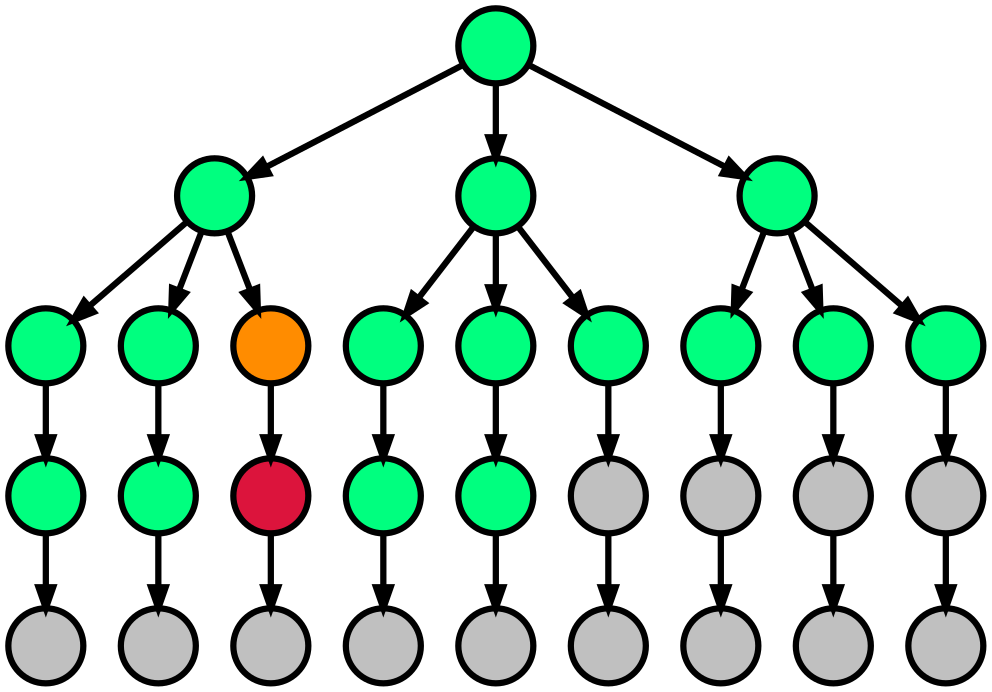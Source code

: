 digraph G {
    graph [
        bgcolor="none"
    ]
    node [
        shape="circle"
        style="filled"
        fillcolor="gray"
        label=""
        penwidth=3
    ]
    edge [
        weight=5
        penwidth=3
    ]
    AA, BL, BM, BN, CA, CB, CL, CM, CN, CX, CY, CZ, DA, DB, DL, DM [
        fillcolor="springgreen"
    ]
    CC [
        fillcolor="darkorange"
    ]
    DC [
        fillcolor="crimson"
    ]
    //  [
    //     fillcolor="springgreen"
    // ]
    AA -> BL
    AA -> BM
    AA -> BN
    BL -> CA
    BL -> CB
    BL -> CC
    BM -> CL
    BM -> CM
    BM -> CN
    BN -> CX
    BN -> CY
    BN -> CZ
    CA -> DA
    CB -> DB
    CC -> DC
    CL -> DL
    CM -> DM
    CN -> DN
    CX -> DX
    CY -> DY
    CZ -> DZ
    DA -> EA
    DB -> EB
    DC -> EC
    DL -> EL
    DM -> EM
    DN -> EN
    DX -> EX
    DY -> EY
    DZ -> EZ
}